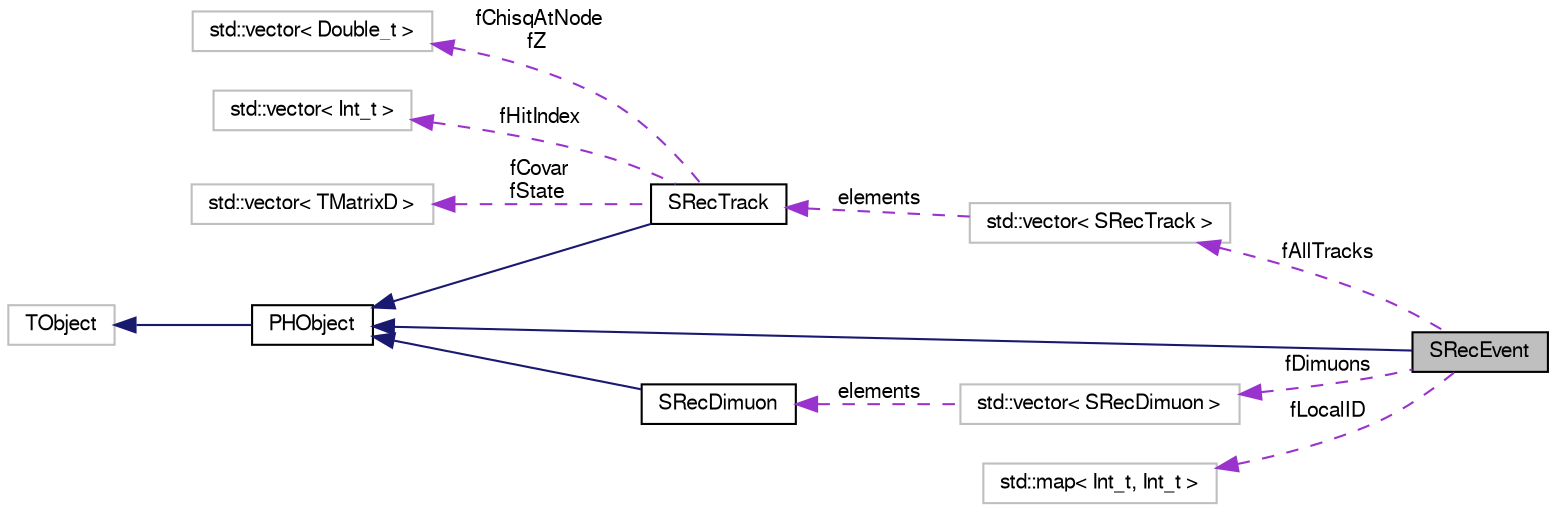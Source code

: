 digraph "SRecEvent"
{
  bgcolor="transparent";
  edge [fontname="FreeSans",fontsize="10",labelfontname="FreeSans",labelfontsize="10"];
  node [fontname="FreeSans",fontsize="10",shape=record];
  rankdir="LR";
  Node1 [label="SRecEvent",height=0.2,width=0.4,color="black", fillcolor="grey75", style="filled" fontcolor="black"];
  Node2 -> Node1 [dir="back",color="midnightblue",fontsize="10",style="solid",fontname="FreeSans"];
  Node2 [label="PHObject",height=0.2,width=0.4,color="black",URL="$d9/d24/classPHObject.html"];
  Node3 -> Node2 [dir="back",color="midnightblue",fontsize="10",style="solid",fontname="FreeSans"];
  Node3 [label="TObject",height=0.2,width=0.4,color="grey75"];
  Node4 -> Node1 [dir="back",color="darkorchid3",fontsize="10",style="dashed",label=" fAllTracks" ,fontname="FreeSans"];
  Node4 [label="std::vector\< SRecTrack \>",height=0.2,width=0.4,color="grey75"];
  Node5 -> Node4 [dir="back",color="darkorchid3",fontsize="10",style="dashed",label=" elements" ,fontname="FreeSans"];
  Node5 [label="SRecTrack",height=0.2,width=0.4,color="black",URL="$d6/db1/classSRecTrack.html"];
  Node2 -> Node5 [dir="back",color="midnightblue",fontsize="10",style="solid",fontname="FreeSans"];
  Node6 -> Node5 [dir="back",color="darkorchid3",fontsize="10",style="dashed",label=" fChisqAtNode\nfZ" ,fontname="FreeSans"];
  Node6 [label="std::vector\< Double_t \>",height=0.2,width=0.4,color="grey75"];
  Node7 -> Node5 [dir="back",color="darkorchid3",fontsize="10",style="dashed",label=" fHitIndex" ,fontname="FreeSans"];
  Node7 [label="std::vector\< Int_t \>",height=0.2,width=0.4,color="grey75"];
  Node8 -> Node5 [dir="back",color="darkorchid3",fontsize="10",style="dashed",label=" fCovar\nfState" ,fontname="FreeSans"];
  Node8 [label="std::vector\< TMatrixD \>",height=0.2,width=0.4,color="grey75"];
  Node9 -> Node1 [dir="back",color="darkorchid3",fontsize="10",style="dashed",label=" fDimuons" ,fontname="FreeSans"];
  Node9 [label="std::vector\< SRecDimuon \>",height=0.2,width=0.4,color="grey75"];
  Node10 -> Node9 [dir="back",color="darkorchid3",fontsize="10",style="dashed",label=" elements" ,fontname="FreeSans"];
  Node10 [label="SRecDimuon",height=0.2,width=0.4,color="black",URL="$d3/d07/classSRecDimuon.html"];
  Node2 -> Node10 [dir="back",color="midnightblue",fontsize="10",style="solid",fontname="FreeSans"];
  Node11 -> Node1 [dir="back",color="darkorchid3",fontsize="10",style="dashed",label=" fLocalID" ,fontname="FreeSans"];
  Node11 [label="std::map\< Int_t, Int_t \>",height=0.2,width=0.4,color="grey75"];
}
